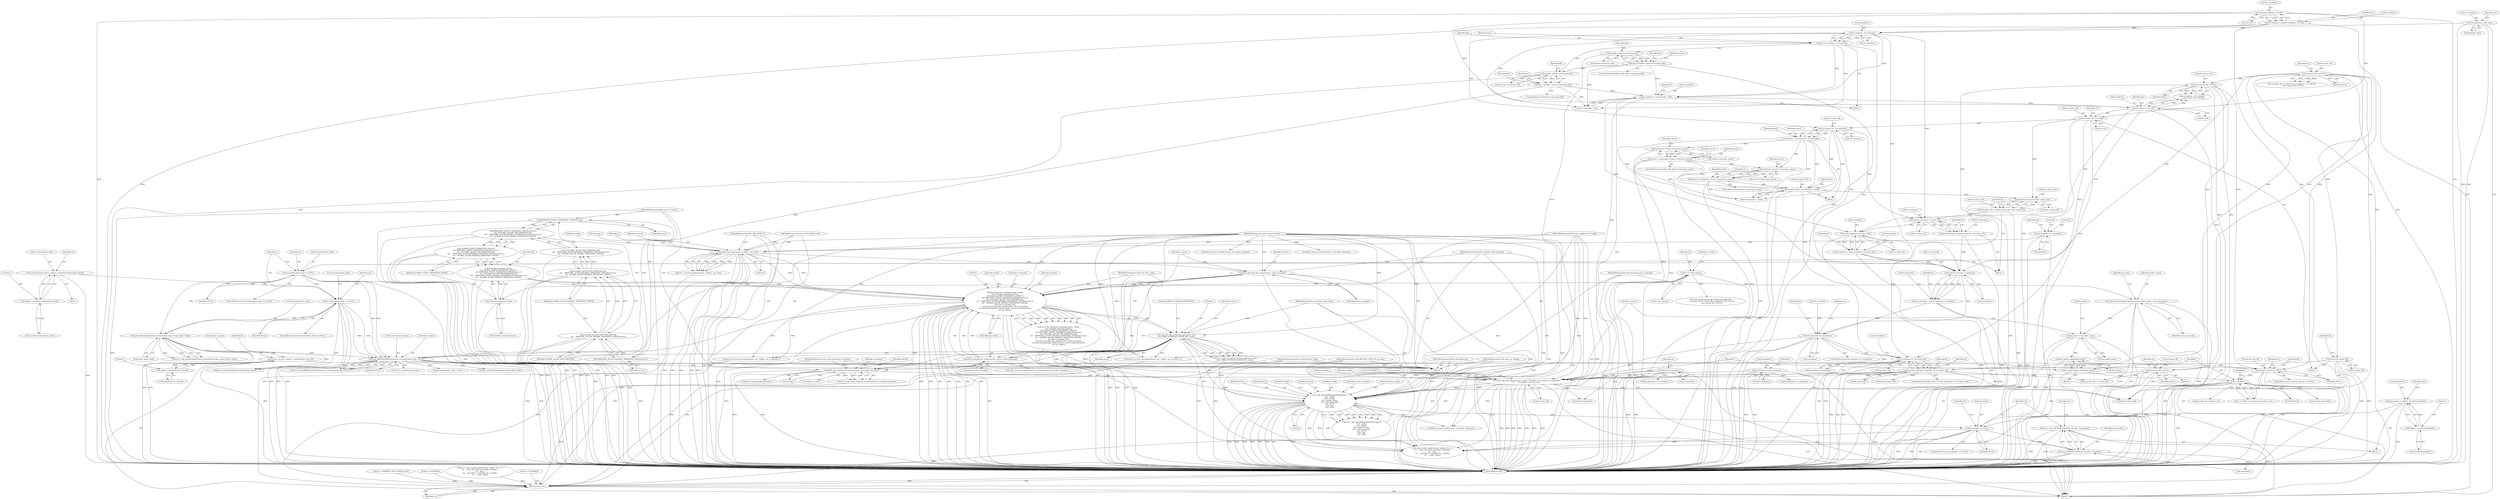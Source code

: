 digraph "0_heimdal_b1e699103f08d6a0ca46a122193c9da65f6cf837_1@API" {
"1000989" [label="(Call,ret = copy_METHOD_DATA(enc_pa_data, rep.padata))"];
"1000991" [label="(Call,copy_METHOD_DATA(enc_pa_data, rep.padata))"];
"1000132" [label="(MethodParameterIn,const METHOD_DATA *enc_pa_data)"];
"1000979" [label="(Call,rep.padata == NULL)"];
"1000967" [label="(Call,rep.padata = calloc(1, sizeof(*rep.padata)))"];
"1000971" [label="(Call,calloc(1, sizeof(*rep.padata)))"];
"1000936" [label="(Call,r == NULL)"];
"1000927" [label="(Call,*r = get_krbtgt_realm(&ek.sname))"];
"1000929" [label="(Call,get_krbtgt_realm(&ek.sname))"];
"1000900" [label="(Call,ek.sname = rep.ticket.sname)"];
"1000277" [label="(Call,_krb5_principal2principalname(&rep.ticket.sname, server_principal))"];
"1000123" [label="(MethodParameterIn,krb5_principal server_principal)"];
"1000830" [label="(Call,ek.last_req.val == NULL)"];
"1000814" [label="(Call,ek.last_req.val = calloc(1, sizeof(*ek.last_req.val)))"];
"1000820" [label="(Call,calloc(1, sizeof(*ek.last_req.val)))"];
"1000385" [label="(Call,et.renew_till == NULL)"];
"1000399" [label="(Call,tgt->renew_till != NULL)"];
"1000725" [label="(Call,find_KRB5SignedPath(context, et.authorization_data, NULL))"];
"1000642" [label="(Call,_kdc_tkt_add_if_relevant_ad(context, &et,\n\t\t\t\t\t  KRB5_AUTHDATA_WIN2K_PAC, rspac))"];
"1000226" [label="(Call,fix_transited_encoding(context, config,\n\t\t\t\t !f.disable_transited_check ||\n\t\t\t\t GLOBAL_FORCE_TRANSITED_CHECK ||\n\t\t\t\t PRINCIPAL_FORCE_TRANSITED_CHECK(server) ||\n\t\t\t\t !((GLOBAL_ALLOW_PER_PRINCIPAL &&\n\t\t\t\t    PRINCIPAL_ALLOW_DISABLE_TRANSITED_CHECK(server)) ||\n\t\t\t\t   GLOBAL_ALLOW_DISABLE_TRANSITED_CHECK),\n \t\t\t\t &tgt->transited, &et,\n \t\t\t\t krb5_principal_get_realm(context, client_principal),\n \t\t\t\t krb5_principal_get_realm(context, server->entry.principal),\n\t\t\t\t tgt_realm))"];
"1000255" [label="(Call,krb5_principal_get_realm(context, server->entry.principal))"];
"1000252" [label="(Call,krb5_principal_get_realm(context, client_principal))"];
"1000214" [label="(Call,check_tgs_flags(context, config, b, tgt, &et))"];
"1000111" [label="(MethodParameterIn,krb5_context context)"];
"1000112" [label="(MethodParameterIn,krb5_kdc_configuration *config)"];
"1000113" [label="(MethodParameterIn,KDC_REQ_BODY *b)"];
"1000115" [label="(MethodParameterIn,const EncTicketPart *tgt)"];
"1000156" [label="(Call,memset(&et, 0, sizeof(et)))"];
"1000126" [label="(MethodParameterIn,krb5_principal client_principal)"];
"1000229" [label="(Call,!f.disable_transited_check ||\n\t\t\t\t GLOBAL_FORCE_TRANSITED_CHECK ||\n\t\t\t\t PRINCIPAL_FORCE_TRANSITED_CHECK(server) ||\n\t\t\t\t !((GLOBAL_ALLOW_PER_PRINCIPAL &&\n\t\t\t\t    PRINCIPAL_ALLOW_DISABLE_TRANSITED_CHECK(server)) ||\n\t\t\t\t   GLOBAL_ALLOW_DISABLE_TRANSITED_CHECK))"];
"1000230" [label="(Call,!f.disable_transited_check)"];
"1000140" [label="(Call,f = b->kdc_options)"];
"1000234" [label="(Call,GLOBAL_FORCE_TRANSITED_CHECK ||\n\t\t\t\t PRINCIPAL_FORCE_TRANSITED_CHECK(server) ||\n\t\t\t\t !((GLOBAL_ALLOW_PER_PRINCIPAL &&\n\t\t\t\t    PRINCIPAL_ALLOW_DISABLE_TRANSITED_CHECK(server)) ||\n\t\t\t\t   GLOBAL_ALLOW_DISABLE_TRANSITED_CHECK))"];
"1000236" [label="(Call,PRINCIPAL_FORCE_TRANSITED_CHECK(server) ||\n\t\t\t\t !((GLOBAL_ALLOW_PER_PRINCIPAL &&\n\t\t\t\t    PRINCIPAL_ALLOW_DISABLE_TRANSITED_CHECK(server)) ||\n\t\t\t\t   GLOBAL_ALLOW_DISABLE_TRANSITED_CHECK))"];
"1000237" [label="(Call,PRINCIPAL_FORCE_TRANSITED_CHECK(server))"];
"1000122" [label="(MethodParameterIn,hdb_entry_ex *server)"];
"1000239" [label="(Call,!((GLOBAL_ALLOW_PER_PRINCIPAL &&\n\t\t\t\t    PRINCIPAL_ALLOW_DISABLE_TRANSITED_CHECK(server)) ||\n\t\t\t\t   GLOBAL_ALLOW_DISABLE_TRANSITED_CHECK))"];
"1000240" [label="(Call,(GLOBAL_ALLOW_PER_PRINCIPAL &&\n\t\t\t\t    PRINCIPAL_ALLOW_DISABLE_TRANSITED_CHECK(server)) ||\n\t\t\t\t   GLOBAL_ALLOW_DISABLE_TRANSITED_CHECK)"];
"1000241" [label="(Call,GLOBAL_ALLOW_PER_PRINCIPAL &&\n\t\t\t\t    PRINCIPAL_ALLOW_DISABLE_TRANSITED_CHECK(server))"];
"1000243" [label="(Call,PRINCIPAL_ALLOW_DISABLE_TRANSITED_CHECK(server))"];
"1000127" [label="(MethodParameterIn,const char *tgt_realm)"];
"1000131" [label="(MethodParameterIn,const krb5_data *rspac)"];
"1000677" [label="(Call,et.authorization_data == NULL)"];
"1000665" [label="(Call,et.authorization_data = calloc(1, sizeof(*et.authorization_data)))"];
"1000669" [label="(Call,calloc(1, sizeof(*et.authorization_data)))"];
"1000659" [label="(Call,et.authorization_data == NULL)"];
"1000705" [label="(Call,add_AuthorizationData(et.authorization_data, &auth_data->val[i]))"];
"1000949" [label="(Call,_kdc_add_KRB5SignedPath(context,\n\t\t\t\t\t  config,\n\t\t\t\t\t  krbtgt,\n\t\t\t\t\t  krbtgt_etype,\n\t\t\t\t\t  client_principal,\n\t\t\t\t\t  NULL,\n\t\t\t\t\t  spp,\n\t\t\t\t\t  &et))"];
"1000909" [label="(Call,_kdc_log_timestamp(context, config, \"TGS-REQ\", et.authtime, et.starttime,\n\t\t       et.endtime, et.renew_till))"];
"1000783" [label="(Call,krb5_copy_keyblock_contents(context, sessionkey, &et.key))"];
"1000119" [label="(MethodParameterIn,const krb5_keyblock *sessionkey)"];
"1000178" [label="(Call,et.authtime = tgt->authtime)"];
"1000202" [label="(Call,ALLOC(et.starttime))"];
"1000564" [label="(Call,et.endtime == *et.renew_till)"];
"1000546" [label="(Call,*et.starttime == et.endtime)"];
"1000532" [label="(Call,*et.starttime = min(*et.starttime, et.endtime))"];
"1000537" [label="(Call,min(*et.starttime, et.endtime))"];
"1000506" [label="(Call,*et.starttime = min(*et.starttime, *et.renew_till))"];
"1000511" [label="(Call,min(*et.starttime, *et.renew_till))"];
"1000321" [label="(Call,et.endtime - *et.starttime)"];
"1000190" [label="(Call,et.endtime = min(tgt->endtime, *b->till))"];
"1000194" [label="(Call,min(tgt->endtime, *b->till))"];
"1000206" [label="(Call,*et.starttime = kdc_time)"];
"1000433" [label="(Call,*et.renew_till - *et.starttime)"];
"1000416" [label="(Call,*et.renew_till = *b->till)"];
"1000391" [label="(Call,et.endtime < *b->till)"];
"1000363" [label="(Call,et.endtime = *et.starttime + life)"];
"1000337" [label="(Call,life = min(life, *client->entry.max_life))"];
"1000339" [label="(Call,min(life, *client->entry.max_life))"];
"1000319" [label="(Call,life = et.endtime - *et.starttime)"];
"1000353" [label="(Call,life = min(life, *server->entry.max_life))"];
"1000355" [label="(Call,min(life, *server->entry.max_life))"];
"1000492" [label="(Call,*et.renew_till = min(*et.renew_till, *tgt->renew_till))"];
"1000497" [label="(Call,min(*et.renew_till, *tgt->renew_till))"];
"1000476" [label="(Call,*et.renew_till = *et.starttime + renew)"];
"1000466" [label="(Call,renew = min(renew, *server->entry.max_renew))"];
"1000468" [label="(Call,min(renew, *server->entry.max_renew))"];
"1000431" [label="(Call,renew = *et.renew_till - *et.starttime)"];
"1000450" [label="(Call,renew = min(renew, *client->entry.max_renew))"];
"1000452" [label="(Call,min(renew, *client->entry.max_renew))"];
"1000520" [label="(Call,et.endtime = min(et.endtime, *et.renew_till))"];
"1000524" [label="(Call,min(et.endtime, *et.renew_till))"];
"1000577" [label="(Call,et.renew_till = NULL)"];
"1000560" [label="(Call,et.renew_till && et.endtime == *et.renew_till)"];
"1000412" [label="(Call,ALLOC(et.renew_till))"];
"1000128" [label="(MethodParameterIn,hdb_entry_ex *krbtgt)"];
"1000129" [label="(MethodParameterIn,krb5_enctype krbtgt_etype)"];
"1000130" [label="(MethodParameterIn,krb5_principals spp)"];
"1001120" [label="(Return,return ret;)"];
"1000781" [label="(Call,ret = krb5_copy_keyblock_contents(context, sessionkey, &et.key))"];
"1000547" [label="(Call,*et.starttime)"];
"1000953" [label="(Identifier,krbtgt_etype)"];
"1000666" [label="(Call,et.authorization_data)"];
"1000498" [label="(Call,*et.renew_till)"];
"1000195" [label="(Call,tgt->endtime)"];
"1000479" [label="(Identifier,et)"];
"1000204" [label="(Identifier,et)"];
"1000431" [label="(Call,renew = *et.renew_till - *et.starttime)"];
"1000340" [label="(Identifier,life)"];
"1000706" [label="(Call,et.authorization_data)"];
"1000877" [label="(Call,ek.endtime = et.endtime)"];
"1000901" [label="(Call,ek.sname)"];
"1000438" [label="(Call,*et.starttime)"];
"1000364" [label="(Call,et.endtime)"];
"1000450" [label="(Call,renew = min(renew, *client->entry.max_renew))"];
"1000981" [label="(Identifier,rep)"];
"1000113" [label="(MethodParameterIn,KDC_REQ_BODY *b)"];
"1000178" [label="(Call,et.authtime = tgt->authtime)"];
"1000884" [label="(Call,ek.renew_till = et.renew_till)"];
"1000132" [label="(MethodParameterIn,const METHOD_DATA *enc_pa_data)"];
"1000234" [label="(Call,GLOBAL_FORCE_TRANSITED_CHECK ||\n\t\t\t\t PRINCIPAL_FORCE_TRANSITED_CHECK(server) ||\n\t\t\t\t !((GLOBAL_ALLOW_PER_PRINCIPAL &&\n\t\t\t\t    PRINCIPAL_ALLOW_DISABLE_TRANSITED_CHECK(server)) ||\n\t\t\t\t   GLOBAL_ALLOW_DISABLE_TRANSITED_CHECK))"];
"1000130" [label="(MethodParameterIn,krb5_principals spp)"];
"1000489" [label="(Identifier,et)"];
"1000659" [label="(Call,et.authorization_data == NULL)"];
"1000665" [label="(Call,et.authorization_data = calloc(1, sizeof(*et.authorization_data)))"];
"1000248" [label="(Identifier,tgt)"];
"1000585" [label="(Identifier,et)"];
"1000242" [label="(Identifier,GLOBAL_ALLOW_PER_PRINCIPAL)"];
"1000219" [label="(Call,&et)"];
"1000122" [label="(MethodParameterIn,hdb_entry_ex *server)"];
"1000678" [label="(Call,et.authorization_data)"];
"1000131" [label="(MethodParameterIn,const krb5_data *rspac)"];
"1000215" [label="(Identifier,context)"];
"1000681" [label="(Identifier,NULL)"];
"1000194" [label="(Call,min(tgt->endtime, *b->till))"];
"1000198" [label="(Call,*b->till)"];
"1000469" [label="(Identifier,renew)"];
"1000546" [label="(Call,*et.starttime == et.endtime)"];
"1000528" [label="(Call,*et.renew_till)"];
"1000568" [label="(Call,*et.renew_till)"];
"1000838" [label="(Call,ret = ENOMEM)"];
"1000524" [label="(Call,min(et.endtime, *et.renew_till))"];
"1000419" [label="(Identifier,et)"];
"1000417" [label="(Call,*et.renew_till)"];
"1000730" [label="(Identifier,NULL)"];
"1000212" [label="(Call,ret = check_tgs_flags(context, config, b, tgt, &et))"];
"1000785" [label="(Identifier,sessionkey)"];
"1000253" [label="(Identifier,context)"];
"1000916" [label="(Call,et.starttime)"];
"1000188" [label="(Identifier,b)"];
"1000966" [label="(Block,)"];
"1000403" [label="(Identifier,NULL)"];
"1000355" [label="(Call,min(life, *server->entry.max_life))"];
"1000262" [label="(Identifier,tgt_realm)"];
"1000321" [label="(Call,et.endtime - *et.starttime)"];
"1000256" [label="(Identifier,context)"];
"1000384" [label="(Call,et.renew_till == NULL && et.endtime < *b->till &&\n       tgt->renew_till != NULL)"];
"1000226" [label="(Call,fix_transited_encoding(context, config,\n\t\t\t\t !f.disable_transited_check ||\n\t\t\t\t GLOBAL_FORCE_TRANSITED_CHECK ||\n\t\t\t\t PRINCIPAL_FORCE_TRANSITED_CHECK(server) ||\n\t\t\t\t !((GLOBAL_ALLOW_PER_PRINCIPAL &&\n\t\t\t\t    PRINCIPAL_ALLOW_DISABLE_TRANSITED_CHECK(server)) ||\n\t\t\t\t   GLOBAL_ALLOW_DISABLE_TRANSITED_CHECK),\n \t\t\t\t &tgt->transited, &et,\n \t\t\t\t krb5_principal_get_realm(context, client_principal),\n \t\t\t\t krb5_principal_get_realm(context, server->entry.principal),\n\t\t\t\t tgt_realm))"];
"1000870" [label="(Call,ek.starttime = et.starttime)"];
"1000421" [label="(Call,*b->till)"];
"1001026" [label="(Call,ret = _kdc_encode_reply(context, config, NULL, 0,\n\t\t\t    &rep, &et, &ek, serverkey->keytype,\n\t\t\t    kvno,\n\t\t\t    serverkey, 0, replykey, rk_is_subkey,\n\t\t\t    e_text, reply))"];
"1000224" [label="(Call,ret = fix_transited_encoding(context, config,\n\t\t\t\t !f.disable_transited_check ||\n\t\t\t\t GLOBAL_FORCE_TRANSITED_CHECK ||\n\t\t\t\t PRINCIPAL_FORCE_TRANSITED_CHECK(server) ||\n\t\t\t\t !((GLOBAL_ALLOW_PER_PRINCIPAL &&\n\t\t\t\t    PRINCIPAL_ALLOW_DISABLE_TRANSITED_CHECK(server)) ||\n\t\t\t\t   GLOBAL_ALLOW_DISABLE_TRANSITED_CHECK),\n \t\t\t\t &tgt->transited, &et,\n \t\t\t\t krb5_principal_get_realm(context, client_principal),\n \t\t\t\t krb5_principal_get_realm(context, server->entry.principal),\n\t\t\t\t tgt_realm))"];
"1000182" [label="(Call,tgt->authtime)"];
"1000320" [label="(Identifier,life)"];
"1000955" [label="(Identifier,NULL)"];
"1000246" [label="(Call,&tgt->transited)"];
"1000549" [label="(Identifier,et)"];
"1000243" [label="(Call,PRINCIPAL_ALLOW_DISABLE_TRANSITED_CHECK(server))"];
"1000427" [label="(Identifier,et)"];
"1000367" [label="(Call,*et.starttime + life)"];
"1000904" [label="(Call,rep.ticket.sname)"];
"1000807" [label="(Call,ek.key = et.key)"];
"1001115" [label="(Call,free_EncryptionKey(&et.key))"];
"1000240" [label="(Call,(GLOBAL_ALLOW_PER_PRINCIPAL &&\n\t\t\t\t    PRINCIPAL_ALLOW_DISABLE_TRANSITED_CHECK(server)) ||\n\t\t\t\t   GLOBAL_ALLOW_DISABLE_TRANSITED_CHECK)"];
"1000551" [label="(Call,et.endtime)"];
"1000463" [label="(Identifier,server)"];
"1000786" [label="(Call,&et.key)"];
"1000331" [label="(Identifier,client)"];
"1000559" [label="(ControlStructure,if(et.renew_till && et.endtime == *et.renew_till))"];
"1000836" [label="(Identifier,NULL)"];
"1000997" [label="(Identifier,ret)"];
"1000727" [label="(Call,et.authorization_data)"];
"1001051" [label="(Call,krb5_enctype_disable(context, serverkey->keytype))"];
"1000956" [label="(Identifier,spp)"];
"1000207" [label="(Call,*et.starttime)"];
"1000561" [label="(Call,et.renew_till)"];
"1000952" [label="(Identifier,krbtgt)"];
"1000909" [label="(Call,_kdc_log_timestamp(context, config, \"TGS-REQ\", et.authtime, et.starttime,\n\t\t       et.endtime, et.renew_till))"];
"1000928" [label="(Identifier,r)"];
"1000492" [label="(Call,*et.renew_till = min(*et.renew_till, *tgt->renew_till))"];
"1000126" [label="(MethodParameterIn,krb5_principal client_principal)"];
"1000950" [label="(Identifier,context)"];
"1000476" [label="(Call,*et.renew_till = *et.starttime + renew)"];
"1000509" [label="(Identifier,et)"];
"1000745" [label="(Call,free_AuthorizationData(et.authorization_data))"];
"1000520" [label="(Call,et.endtime = min(et.endtime, *et.renew_till))"];
"1000502" [label="(Call,*tgt->renew_till)"];
"1000972" [label="(Literal,1)"];
"1000216" [label="(Identifier,config)"];
"1000467" [label="(Identifier,renew)"];
"1000148" [label="(Identifier,is_weak)"];
"1000434" [label="(Call,*et.renew_till)"];
"1000676" [label="(ControlStructure,if (et.authorization_data == NULL))"];
"1000664" [label="(Block,)"];
"1000545" [label="(ControlStructure,if(*et.starttime == et.endtime))"];
"1000726" [label="(Identifier,context)"];
"1000522" [label="(Identifier,et)"];
"1000239" [label="(Call,!((GLOBAL_ALLOW_PER_PRINCIPAL &&\n\t\t\t\t    PRINCIPAL_ALLOW_DISABLE_TRANSITED_CHECK(server)) ||\n\t\t\t\t   GLOBAL_ALLOW_DISABLE_TRANSITED_CHECK))"];
"1000516" [label="(Call,*et.renew_till)"];
"1000319" [label="(Call,life = et.endtime - *et.starttime)"];
"1000433" [label="(Call,*et.renew_till - *et.starttime)"];
"1000442" [label="(ControlStructure,if(client && client->entry.max_renew))"];
"1000845" [label="(Identifier,ek)"];
"1000115" [label="(MethodParameterIn,const EncTicketPart *tgt)"];
"1000941" [label="(Identifier,r)"];
"1000814" [label="(Call,ek.last_req.val = calloc(1, sizeof(*ek.last_req.val)))"];
"1000512" [label="(Call,*et.starttime)"];
"1000939" [label="(Call,strcmp(r, ek.srealm) == 0)"];
"1000718" [label="(Call,krb5_set_error_message(context, ret, \"malloc: out of memory\"))"];
"1000401" [label="(Identifier,tgt)"];
"1000357" [label="(Call,*server->entry.max_life)"];
"1000429" [label="(Block,)"];
"1000983" [label="(Identifier,NULL)"];
"1000532" [label="(Call,*et.starttime = min(*et.starttime, et.endtime))"];
"1000356" [label="(Identifier,life)"];
"1000644" [label="(Call,&et)"];
"1000936" [label="(Call,r == NULL)"];
"1000156" [label="(Call,memset(&et, 0, sizeof(et)))"];
"1000111" [label="(MethodParameterIn,krb5_context context)"];
"1000400" [label="(Call,tgt->renew_till)"];
"1000985" [label="(Call,ret = ENOMEM)"];
"1000533" [label="(Call,*et.starttime)"];
"1000227" [label="(Identifier,context)"];
"1000538" [label="(Call,*et.starttime)"];
"1000578" [label="(Call,et.renew_till)"];
"1000581" [label="(Identifier,NULL)"];
"1000338" [label="(Identifier,life)"];
"1000978" [label="(ControlStructure,if (rep.padata == NULL))"];
"1000374" [label="(Call,f.renewable_ok && tgt->flags.renewable &&\n       et.renew_till == NULL && et.endtime < *b->till &&\n       tgt->renew_till != NULL)"];
"1000392" [label="(Call,et.endtime)"];
"1000592" [label="(Identifier,et)"];
"1000929" [label="(Call,get_krbtgt_realm(&ek.sname))"];
"1000250" [label="(Call,&et)"];
"1000203" [label="(Call,et.starttime)"];
"1000432" [label="(Identifier,renew)"];
"1000350" [label="(Identifier,server)"];
"1000723" [label="(Call,ret = find_KRB5SignedPath(context, et.authorization_data, NULL))"];
"1000761" [label="(Call,*ad = et.authorization_data)"];
"1000451" [label="(Identifier,renew)"];
"1000191" [label="(Call,et.endtime)"];
"1000822" [label="(Call,sizeof(*ek.last_req.val))"];
"1000973" [label="(Call,sizeof(*rep.padata))"];
"1000968" [label="(Call,rep.padata)"];
"1000278" [label="(Call,&rep.ticket.sname)"];
"1000831" [label="(Call,ek.last_req.val)"];
"1000511" [label="(Call,min(*et.starttime, *et.renew_till))"];
"1000951" [label="(Identifier,config)"];
"1000647" [label="(Identifier,rspac)"];
"1000481" [label="(Call,*et.starttime + renew)"];
"1000989" [label="(Call,ret = copy_METHOD_DATA(enc_pa_data, rep.padata))"];
"1000863" [label="(Call,ek.authtime = et.authtime)"];
"1000206" [label="(Call,*et.starttime = kdc_time)"];
"1000938" [label="(Identifier,NULL)"];
"1001086" [label="(Call,free_AuthorizationData(et.authorization_data))"];
"1000555" [label="(Call,ret = KRB5KDC_ERR_NEVER_VALID)"];
"1000228" [label="(Identifier,config)"];
"1000236" [label="(Call,PRINCIPAL_FORCE_TRANSITED_CHECK(server) ||\n\t\t\t\t !((GLOBAL_ALLOW_PER_PRINCIPAL &&\n\t\t\t\t    PRINCIPAL_ALLOW_DISABLE_TRANSITED_CHECK(server)) ||\n\t\t\t\t   GLOBAL_ALLOW_DISABLE_TRANSITED_CHECK))"];
"1000992" [label="(Identifier,enc_pa_data)"];
"1001002" [label="(Call,krb5_enctype_valid(context, serverkey->keytype))"];
"1000277" [label="(Call,_krb5_principal2principalname(&rep.ticket.sname, server_principal))"];
"1000230" [label="(Call,!f.disable_transited_check)"];
"1000663" [label="(Identifier,NULL)"];
"1000971" [label="(Call,calloc(1, sizeof(*rep.padata)))"];
"1000815" [label="(Call,ek.last_req.val)"];
"1000820" [label="(Call,calloc(1, sizeof(*ek.last_req.val)))"];
"1001120" [label="(Return,return ret;)"];
"1000640" [label="(Call,ret = _kdc_tkt_add_if_relevant_ad(context, &et,\n\t\t\t\t\t  KRB5_AUTHDATA_WIN2K_PAC, rspac))"];
"1000937" [label="(Identifier,r)"];
"1000667" [label="(Identifier,et)"];
"1000703" [label="(Call,ret = add_AuthorizationData(et.authorization_data, &auth_data->val[i]))"];
"1000829" [label="(ControlStructure,if (ek.last_req.val == NULL))"];
"1000911" [label="(Identifier,config)"];
"1000542" [label="(Call,et.endtime)"];
"1000363" [label="(Call,et.endtime = *et.starttime + life)"];
"1001069" [label="(Call,free(et.starttime))"];
"1000112" [label="(MethodParameterIn,krb5_kdc_configuration *config)"];
"1000218" [label="(Identifier,tgt)"];
"1000164" [label="(Identifier,ek)"];
"1000980" [label="(Call,rep.padata)"];
"1000140" [label="(Call,f = b->kdc_options)"];
"1000935" [label="(Call,r == NULL || strcmp(r, ek.srealm) == 0)"];
"1000245" [label="(Identifier,GLOBAL_ALLOW_DISABLE_TRANSITED_CHECK)"];
"1000784" [label="(Identifier,context)"];
"1000686" [label="(Call,krb5_set_error_message(context, ret, \"malloc: out of memory\"))"];
"1000365" [label="(Identifier,et)"];
"1000235" [label="(Identifier,GLOBAL_FORCE_TRANSITED_CHECK)"];
"1000325" [label="(Call,*et.starttime)"];
"1000129" [label="(MethodParameterIn,krb5_enctype krbtgt_etype)"];
"1000238" [label="(Identifier,server)"];
"1000507" [label="(Call,*et.starttime)"];
"1000135" [label="(Block,)"];
"1000577" [label="(Call,et.renew_till = NULL)"];
"1000912" [label="(Literal,\"TGS-REQ\")"];
"1000376" [label="(Identifier,f)"];
"1000993" [label="(Call,rep.padata)"];
"1001028" [label="(Call,_kdc_encode_reply(context, config, NULL, 0,\n\t\t\t    &rep, &et, &ek, serverkey->keytype,\n\t\t\t    kvno,\n\t\t\t    serverkey, 0, replykey, rk_is_subkey,\n\t\t\t    e_text, reply))"];
"1000209" [label="(Identifier,et)"];
"1000940" [label="(Call,strcmp(r, ek.srealm))"];
"1000214" [label="(Call,check_tgs_flags(context, config, b, tgt, &et))"];
"1000353" [label="(Call,life = min(life, *server->entry.max_life))"];
"1000900" [label="(Call,ek.sname = rep.ticket.sname)"];
"1000454" [label="(Call,*client->entry.max_renew)"];
"1000954" [label="(Identifier,client_principal)"];
"1000753" [label="(Call,et.authorization_data = NULL)"];
"1000470" [label="(Call,*server->entry.max_renew)"];
"1000119" [label="(MethodParameterIn,const krb5_keyblock *sessionkey)"];
"1000468" [label="(Call,min(renew, *server->entry.max_renew))"];
"1000244" [label="(Identifier,server)"];
"1000229" [label="(Call,!f.disable_transited_check ||\n\t\t\t\t GLOBAL_FORCE_TRANSITED_CHECK ||\n\t\t\t\t PRINCIPAL_FORCE_TRANSITED_CHECK(server) ||\n\t\t\t\t !((GLOBAL_ALLOW_PER_PRINCIPAL &&\n\t\t\t\t    PRINCIPAL_ALLOW_DISABLE_TRANSITED_CHECK(server)) ||\n\t\t\t\t   GLOBAL_ALLOW_DISABLE_TRANSITED_CHECK))"];
"1001121" [label="(Identifier,ret)"];
"1000957" [label="(Call,&et)"];
"1000930" [label="(Call,&ek.sname)"];
"1000643" [label="(Identifier,context)"];
"1000341" [label="(Call,*client->entry.max_life)"];
"1000910" [label="(Identifier,context)"];
"1000339" [label="(Call,min(life, *client->entry.max_life))"];
"1000389" [label="(Identifier,NULL)"];
"1000521" [label="(Call,et.endtime)"];
"1000128" [label="(MethodParameterIn,hdb_entry_ex *krbtgt)"];
"1000190" [label="(Call,et.endtime = min(tgt->endtime, *b->till))"];
"1000947" [label="(Call,ret = _kdc_add_KRB5SignedPath(context,\n\t\t\t\t\t  config,\n\t\t\t\t\t  krbtgt,\n\t\t\t\t\t  krbtgt_etype,\n\t\t\t\t\t  client_principal,\n\t\t\t\t\t  NULL,\n\t\t\t\t\t  spp,\n\t\t\t\t\t  &et))"];
"1000416" [label="(Call,*et.renew_till = *b->till)"];
"1000562" [label="(Identifier,et)"];
"1000453" [label="(Identifier,renew)"];
"1000967" [label="(Call,rep.padata = calloc(1, sizeof(*rep.padata)))"];
"1000833" [label="(Identifier,ek)"];
"1000444" [label="(Identifier,client)"];
"1000160" [label="(Call,sizeof(et))"];
"1000241" [label="(Call,GLOBAL_ALLOW_PER_PRINCIPAL &&\n\t\t\t\t    PRINCIPAL_ALLOW_DISABLE_TRANSITED_CHECK(server))"];
"1000646" [label="(Identifier,KRB5_AUTHDATA_WIN2K_PAC)"];
"1000990" [label="(Identifier,ret)"];
"1000477" [label="(Call,*et.renew_till)"];
"1001077" [label="(Call,free(et.renew_till))"];
"1000322" [label="(Call,et.endtime)"];
"1000413" [label="(Call,et.renew_till)"];
"1000565" [label="(Call,et.endtime)"];
"1000157" [label="(Call,&et)"];
"1000830" [label="(Call,ek.last_req.val == NULL)"];
"1000693" [label="(Identifier,i)"];
"1000211" [label="(Identifier,kdc_time)"];
"1000677" [label="(Call,et.authorization_data == NULL)"];
"1000556" [label="(Identifier,ret)"];
"1000179" [label="(Call,et.authtime)"];
"1000354" [label="(Identifier,life)"];
"1000670" [label="(Literal,1)"];
"1000393" [label="(Identifier,et)"];
"1000452" [label="(Call,min(renew, *client->entry.max_renew))"];
"1000783" [label="(Call,krb5_copy_keyblock_contents(context, sessionkey, &et.key))"];
"1000705" [label="(Call,add_AuthorizationData(et.authorization_data, &auth_data->val[i]))"];
"1000329" [label="(ControlStructure,if(client && client->entry.max_life))"];
"1000317" [label="(Block,)"];
"1000255" [label="(Call,krb5_principal_get_realm(context, server->entry.principal))"];
"1000535" [label="(Identifier,et)"];
"1000231" [label="(Call,f.disable_transited_check)"];
"1000671" [label="(Call,sizeof(*et.authorization_data))"];
"1000506" [label="(Call,*et.starttime = min(*et.starttime, *et.renew_till))"];
"1000525" [label="(Call,et.endtime)"];
"1000399" [label="(Call,tgt->renew_till != NULL)"];
"1000979" [label="(Call,rep.padata == NULL)"];
"1000202" [label="(Call,ALLOC(et.starttime))"];
"1000412" [label="(Call,ALLOC(et.renew_till))"];
"1000991" [label="(Call,copy_METHOD_DATA(enc_pa_data, rep.padata))"];
"1000395" [label="(Call,*b->till)"];
"1000919" [label="(Call,et.endtime)"];
"1000642" [label="(Call,_kdc_tkt_add_if_relevant_ad(context, &et,\n\t\t\t\t\t  KRB5_AUTHDATA_WIN2K_PAC, rspac))"];
"1000922" [label="(Call,et.renew_till)"];
"1000575" [label="(Identifier,et)"];
"1000491" [label="(Block,)"];
"1000404" [label="(Block,)"];
"1000386" [label="(Call,et.renew_till)"];
"1000986" [label="(Identifier,ret)"];
"1000572" [label="(Block,)"];
"1000658" [label="(ControlStructure,if (et.authorization_data == NULL))"];
"1000284" [label="(Identifier,server_principal)"];
"1000949" [label="(Call,_kdc_add_KRB5SignedPath(context,\n\t\t\t\t\t  config,\n\t\t\t\t\t  krbtgt,\n\t\t\t\t\t  krbtgt_etype,\n\t\t\t\t\t  client_principal,\n\t\t\t\t\t  NULL,\n\t\t\t\t\t  spp,\n\t\t\t\t\t  &et))"];
"1001122" [label="(MethodReturn,RET)"];
"1000390" [label="(Call,et.endtime < *b->till &&\n       tgt->renew_till != NULL)"];
"1000391" [label="(Call,et.endtime < *b->till)"];
"1000927" [label="(Call,*r = get_krbtgt_realm(&ek.sname))"];
"1000925" [label="(Block,)"];
"1000493" [label="(Call,*et.renew_till)"];
"1000679" [label="(Identifier,et)"];
"1000660" [label="(Call,et.authorization_data)"];
"1000337" [label="(Call,life = min(life, *client->entry.max_life))"];
"1000560" [label="(Call,et.renew_till && et.endtime == *et.renew_till)"];
"1000466" [label="(Call,renew = min(renew, *server->entry.max_renew))"];
"1000237" [label="(Call,PRINCIPAL_FORCE_TRANSITED_CHECK(server))"];
"1000669" [label="(Call,calloc(1, sizeof(*et.authorization_data)))"];
"1000537" [label="(Call,min(*et.starttime, et.endtime))"];
"1000159" [label="(Literal,0)"];
"1000142" [label="(Call,b->kdc_options)"];
"1000497" [label="(Call,min(*et.renew_till, *tgt->renew_till))"];
"1000684" [label="(Identifier,ret)"];
"1000573" [label="(Call,free(et.renew_till))"];
"1000127" [label="(MethodParameterIn,const char *tgt_realm)"];
"1001008" [label="(Call,_kdc_is_weak_exception(server->entry.principal, serverkey->keytype))"];
"1000252" [label="(Call,krb5_principal_get_realm(context, client_principal))"];
"1000217" [label="(Identifier,b)"];
"1000213" [label="(Identifier,ret)"];
"1000460" [label="(ControlStructure,if(server->entry.max_renew))"];
"1000123" [label="(MethodParameterIn,krb5_principal server_principal)"];
"1000141" [label="(Identifier,f)"];
"1000709" [label="(Call,&auth_data->val[i])"];
"1001018" [label="(Call,krb5_enctype_enable(context, serverkey->keytype))"];
"1000347" [label="(ControlStructure,if(server->entry.max_life))"];
"1000821" [label="(Literal,1)"];
"1000257" [label="(Call,server->entry.principal)"];
"1000254" [label="(Identifier,client_principal)"];
"1000564" [label="(Call,et.endtime == *et.renew_till)"];
"1000385" [label="(Call,et.renew_till == NULL)"];
"1000913" [label="(Call,et.authtime)"];
"1000725" [label="(Call,find_KRB5SignedPath(context, et.authorization_data, NULL))"];
"1000288" [label="(Identifier,tgt_name)"];
"1000839" [label="(Identifier,ret)"];
"1000989" -> "1000966"  [label="AST: "];
"1000989" -> "1000991"  [label="CFG: "];
"1000990" -> "1000989"  [label="AST: "];
"1000991" -> "1000989"  [label="AST: "];
"1000997" -> "1000989"  [label="CFG: "];
"1000989" -> "1001122"  [label="DDG: "];
"1000989" -> "1001122"  [label="DDG: "];
"1000991" -> "1000989"  [label="DDG: "];
"1000991" -> "1000989"  [label="DDG: "];
"1000989" -> "1001120"  [label="DDG: "];
"1000991" -> "1000993"  [label="CFG: "];
"1000992" -> "1000991"  [label="AST: "];
"1000993" -> "1000991"  [label="AST: "];
"1000991" -> "1001122"  [label="DDG: "];
"1000991" -> "1001122"  [label="DDG: "];
"1000132" -> "1000991"  [label="DDG: "];
"1000979" -> "1000991"  [label="DDG: "];
"1000132" -> "1000110"  [label="AST: "];
"1000132" -> "1001122"  [label="DDG: "];
"1000979" -> "1000978"  [label="AST: "];
"1000979" -> "1000983"  [label="CFG: "];
"1000980" -> "1000979"  [label="AST: "];
"1000983" -> "1000979"  [label="AST: "];
"1000986" -> "1000979"  [label="CFG: "];
"1000990" -> "1000979"  [label="CFG: "];
"1000979" -> "1001122"  [label="DDG: "];
"1000979" -> "1001122"  [label="DDG: "];
"1000979" -> "1001122"  [label="DDG: "];
"1000967" -> "1000979"  [label="DDG: "];
"1000936" -> "1000979"  [label="DDG: "];
"1000949" -> "1000979"  [label="DDG: "];
"1000979" -> "1001028"  [label="DDG: "];
"1000967" -> "1000966"  [label="AST: "];
"1000967" -> "1000971"  [label="CFG: "];
"1000968" -> "1000967"  [label="AST: "];
"1000971" -> "1000967"  [label="AST: "];
"1000981" -> "1000967"  [label="CFG: "];
"1000967" -> "1001122"  [label="DDG: "];
"1000971" -> "1000967"  [label="DDG: "];
"1000971" -> "1000973"  [label="CFG: "];
"1000972" -> "1000971"  [label="AST: "];
"1000973" -> "1000971"  [label="AST: "];
"1000936" -> "1000935"  [label="AST: "];
"1000936" -> "1000938"  [label="CFG: "];
"1000937" -> "1000936"  [label="AST: "];
"1000938" -> "1000936"  [label="AST: "];
"1000941" -> "1000936"  [label="CFG: "];
"1000935" -> "1000936"  [label="CFG: "];
"1000936" -> "1001122"  [label="DDG: "];
"1000936" -> "1000935"  [label="DDG: "];
"1000936" -> "1000935"  [label="DDG: "];
"1000927" -> "1000936"  [label="DDG: "];
"1000830" -> "1000936"  [label="DDG: "];
"1000936" -> "1000939"  [label="DDG: "];
"1000936" -> "1000940"  [label="DDG: "];
"1000936" -> "1000949"  [label="DDG: "];
"1000936" -> "1001028"  [label="DDG: "];
"1000927" -> "1000925"  [label="AST: "];
"1000927" -> "1000929"  [label="CFG: "];
"1000928" -> "1000927"  [label="AST: "];
"1000929" -> "1000927"  [label="AST: "];
"1000937" -> "1000927"  [label="CFG: "];
"1000927" -> "1001122"  [label="DDG: "];
"1000929" -> "1000927"  [label="DDG: "];
"1000929" -> "1000930"  [label="CFG: "];
"1000930" -> "1000929"  [label="AST: "];
"1000929" -> "1001122"  [label="DDG: "];
"1000900" -> "1000929"  [label="DDG: "];
"1000900" -> "1000135"  [label="AST: "];
"1000900" -> "1000904"  [label="CFG: "];
"1000901" -> "1000900"  [label="AST: "];
"1000904" -> "1000900"  [label="AST: "];
"1000910" -> "1000900"  [label="CFG: "];
"1000900" -> "1001122"  [label="DDG: "];
"1000900" -> "1001122"  [label="DDG: "];
"1000277" -> "1000900"  [label="DDG: "];
"1000277" -> "1000135"  [label="AST: "];
"1000277" -> "1000284"  [label="CFG: "];
"1000278" -> "1000277"  [label="AST: "];
"1000284" -> "1000277"  [label="AST: "];
"1000288" -> "1000277"  [label="CFG: "];
"1000277" -> "1001122"  [label="DDG: "];
"1000277" -> "1001122"  [label="DDG: "];
"1000277" -> "1001122"  [label="DDG: "];
"1000123" -> "1000277"  [label="DDG: "];
"1000123" -> "1000110"  [label="AST: "];
"1000123" -> "1001122"  [label="DDG: "];
"1000830" -> "1000829"  [label="AST: "];
"1000830" -> "1000836"  [label="CFG: "];
"1000831" -> "1000830"  [label="AST: "];
"1000836" -> "1000830"  [label="AST: "];
"1000839" -> "1000830"  [label="CFG: "];
"1000845" -> "1000830"  [label="CFG: "];
"1000830" -> "1001122"  [label="DDG: "];
"1000830" -> "1001122"  [label="DDG: "];
"1000830" -> "1001122"  [label="DDG: "];
"1000814" -> "1000830"  [label="DDG: "];
"1000385" -> "1000830"  [label="DDG: "];
"1000399" -> "1000830"  [label="DDG: "];
"1000725" -> "1000830"  [label="DDG: "];
"1000814" -> "1000135"  [label="AST: "];
"1000814" -> "1000820"  [label="CFG: "];
"1000815" -> "1000814"  [label="AST: "];
"1000820" -> "1000814"  [label="AST: "];
"1000833" -> "1000814"  [label="CFG: "];
"1000814" -> "1001122"  [label="DDG: "];
"1000820" -> "1000814"  [label="DDG: "];
"1000820" -> "1000822"  [label="CFG: "];
"1000821" -> "1000820"  [label="AST: "];
"1000822" -> "1000820"  [label="AST: "];
"1000385" -> "1000384"  [label="AST: "];
"1000385" -> "1000389"  [label="CFG: "];
"1000386" -> "1000385"  [label="AST: "];
"1000389" -> "1000385"  [label="AST: "];
"1000393" -> "1000385"  [label="CFG: "];
"1000384" -> "1000385"  [label="CFG: "];
"1000385" -> "1001122"  [label="DDG: "];
"1000385" -> "1001122"  [label="DDG: "];
"1000385" -> "1000384"  [label="DDG: "];
"1000385" -> "1000384"  [label="DDG: "];
"1000385" -> "1000399"  [label="DDG: "];
"1000385" -> "1000412"  [label="DDG: "];
"1000385" -> "1000560"  [label="DDG: "];
"1000385" -> "1000577"  [label="DDG: "];
"1000385" -> "1000659"  [label="DDG: "];
"1000385" -> "1001077"  [label="DDG: "];
"1000399" -> "1000390"  [label="AST: "];
"1000399" -> "1000403"  [label="CFG: "];
"1000400" -> "1000399"  [label="AST: "];
"1000403" -> "1000399"  [label="AST: "];
"1000390" -> "1000399"  [label="CFG: "];
"1000399" -> "1001122"  [label="DDG: "];
"1000399" -> "1001122"  [label="DDG: "];
"1000399" -> "1000390"  [label="DDG: "];
"1000399" -> "1000390"  [label="DDG: "];
"1000399" -> "1000577"  [label="DDG: "];
"1000399" -> "1000659"  [label="DDG: "];
"1000725" -> "1000723"  [label="AST: "];
"1000725" -> "1000730"  [label="CFG: "];
"1000726" -> "1000725"  [label="AST: "];
"1000727" -> "1000725"  [label="AST: "];
"1000730" -> "1000725"  [label="AST: "];
"1000723" -> "1000725"  [label="CFG: "];
"1000725" -> "1001122"  [label="DDG: "];
"1000725" -> "1001122"  [label="DDG: "];
"1000725" -> "1000723"  [label="DDG: "];
"1000725" -> "1000723"  [label="DDG: "];
"1000725" -> "1000723"  [label="DDG: "];
"1000642" -> "1000725"  [label="DDG: "];
"1000226" -> "1000725"  [label="DDG: "];
"1000111" -> "1000725"  [label="DDG: "];
"1000677" -> "1000725"  [label="DDG: "];
"1000677" -> "1000725"  [label="DDG: "];
"1000659" -> "1000725"  [label="DDG: "];
"1000659" -> "1000725"  [label="DDG: "];
"1000705" -> "1000725"  [label="DDG: "];
"1000725" -> "1000745"  [label="DDG: "];
"1000725" -> "1000753"  [label="DDG: "];
"1000725" -> "1000761"  [label="DDG: "];
"1000725" -> "1000783"  [label="DDG: "];
"1000725" -> "1001086"  [label="DDG: "];
"1000642" -> "1000640"  [label="AST: "];
"1000642" -> "1000647"  [label="CFG: "];
"1000643" -> "1000642"  [label="AST: "];
"1000644" -> "1000642"  [label="AST: "];
"1000646" -> "1000642"  [label="AST: "];
"1000647" -> "1000642"  [label="AST: "];
"1000640" -> "1000642"  [label="CFG: "];
"1000642" -> "1001122"  [label="DDG: "];
"1000642" -> "1001122"  [label="DDG: "];
"1000642" -> "1001122"  [label="DDG: "];
"1000642" -> "1001122"  [label="DDG: "];
"1000642" -> "1000640"  [label="DDG: "];
"1000642" -> "1000640"  [label="DDG: "];
"1000642" -> "1000640"  [label="DDG: "];
"1000642" -> "1000640"  [label="DDG: "];
"1000226" -> "1000642"  [label="DDG: "];
"1000226" -> "1000642"  [label="DDG: "];
"1000111" -> "1000642"  [label="DDG: "];
"1000131" -> "1000642"  [label="DDG: "];
"1000642" -> "1000686"  [label="DDG: "];
"1000642" -> "1000718"  [label="DDG: "];
"1000642" -> "1000783"  [label="DDG: "];
"1000642" -> "1000949"  [label="DDG: "];
"1000642" -> "1001028"  [label="DDG: "];
"1000226" -> "1000224"  [label="AST: "];
"1000226" -> "1000262"  [label="CFG: "];
"1000227" -> "1000226"  [label="AST: "];
"1000228" -> "1000226"  [label="AST: "];
"1000229" -> "1000226"  [label="AST: "];
"1000246" -> "1000226"  [label="AST: "];
"1000250" -> "1000226"  [label="AST: "];
"1000252" -> "1000226"  [label="AST: "];
"1000255" -> "1000226"  [label="AST: "];
"1000262" -> "1000226"  [label="AST: "];
"1000224" -> "1000226"  [label="CFG: "];
"1000226" -> "1001122"  [label="DDG: "];
"1000226" -> "1001122"  [label="DDG: "];
"1000226" -> "1001122"  [label="DDG: "];
"1000226" -> "1001122"  [label="DDG: "];
"1000226" -> "1001122"  [label="DDG: "];
"1000226" -> "1001122"  [label="DDG: "];
"1000226" -> "1001122"  [label="DDG: "];
"1000226" -> "1001122"  [label="DDG: "];
"1000226" -> "1000224"  [label="DDG: "];
"1000226" -> "1000224"  [label="DDG: "];
"1000226" -> "1000224"  [label="DDG: "];
"1000226" -> "1000224"  [label="DDG: "];
"1000226" -> "1000224"  [label="DDG: "];
"1000226" -> "1000224"  [label="DDG: "];
"1000226" -> "1000224"  [label="DDG: "];
"1000226" -> "1000224"  [label="DDG: "];
"1000255" -> "1000226"  [label="DDG: "];
"1000255" -> "1000226"  [label="DDG: "];
"1000111" -> "1000226"  [label="DDG: "];
"1000214" -> "1000226"  [label="DDG: "];
"1000214" -> "1000226"  [label="DDG: "];
"1000112" -> "1000226"  [label="DDG: "];
"1000229" -> "1000226"  [label="DDG: "];
"1000229" -> "1000226"  [label="DDG: "];
"1000252" -> "1000226"  [label="DDG: "];
"1000252" -> "1000226"  [label="DDG: "];
"1000127" -> "1000226"  [label="DDG: "];
"1000226" -> "1000686"  [label="DDG: "];
"1000226" -> "1000718"  [label="DDG: "];
"1000226" -> "1000783"  [label="DDG: "];
"1000226" -> "1000909"  [label="DDG: "];
"1000226" -> "1000949"  [label="DDG: "];
"1000226" -> "1001028"  [label="DDG: "];
"1000255" -> "1000257"  [label="CFG: "];
"1000256" -> "1000255"  [label="AST: "];
"1000257" -> "1000255"  [label="AST: "];
"1000262" -> "1000255"  [label="CFG: "];
"1000255" -> "1001122"  [label="DDG: "];
"1000252" -> "1000255"  [label="DDG: "];
"1000111" -> "1000255"  [label="DDG: "];
"1000255" -> "1001008"  [label="DDG: "];
"1000252" -> "1000254"  [label="CFG: "];
"1000253" -> "1000252"  [label="AST: "];
"1000254" -> "1000252"  [label="AST: "];
"1000256" -> "1000252"  [label="CFG: "];
"1000252" -> "1001122"  [label="DDG: "];
"1000214" -> "1000252"  [label="DDG: "];
"1000111" -> "1000252"  [label="DDG: "];
"1000126" -> "1000252"  [label="DDG: "];
"1000252" -> "1000949"  [label="DDG: "];
"1000214" -> "1000212"  [label="AST: "];
"1000214" -> "1000219"  [label="CFG: "];
"1000215" -> "1000214"  [label="AST: "];
"1000216" -> "1000214"  [label="AST: "];
"1000217" -> "1000214"  [label="AST: "];
"1000218" -> "1000214"  [label="AST: "];
"1000219" -> "1000214"  [label="AST: "];
"1000212" -> "1000214"  [label="CFG: "];
"1000214" -> "1001122"  [label="DDG: "];
"1000214" -> "1001122"  [label="DDG: "];
"1000214" -> "1001122"  [label="DDG: "];
"1000214" -> "1001122"  [label="DDG: "];
"1000214" -> "1001122"  [label="DDG: "];
"1000214" -> "1000212"  [label="DDG: "];
"1000214" -> "1000212"  [label="DDG: "];
"1000214" -> "1000212"  [label="DDG: "];
"1000214" -> "1000212"  [label="DDG: "];
"1000214" -> "1000212"  [label="DDG: "];
"1000111" -> "1000214"  [label="DDG: "];
"1000112" -> "1000214"  [label="DDG: "];
"1000113" -> "1000214"  [label="DDG: "];
"1000115" -> "1000214"  [label="DDG: "];
"1000156" -> "1000214"  [label="DDG: "];
"1000111" -> "1000110"  [label="AST: "];
"1000111" -> "1001122"  [label="DDG: "];
"1000111" -> "1000686"  [label="DDG: "];
"1000111" -> "1000718"  [label="DDG: "];
"1000111" -> "1000783"  [label="DDG: "];
"1000111" -> "1000909"  [label="DDG: "];
"1000111" -> "1000949"  [label="DDG: "];
"1000111" -> "1001002"  [label="DDG: "];
"1000111" -> "1001018"  [label="DDG: "];
"1000111" -> "1001028"  [label="DDG: "];
"1000111" -> "1001051"  [label="DDG: "];
"1000112" -> "1000110"  [label="AST: "];
"1000112" -> "1001122"  [label="DDG: "];
"1000112" -> "1000909"  [label="DDG: "];
"1000112" -> "1000949"  [label="DDG: "];
"1000112" -> "1001028"  [label="DDG: "];
"1000113" -> "1000110"  [label="AST: "];
"1000113" -> "1001122"  [label="DDG: "];
"1000115" -> "1000110"  [label="AST: "];
"1000115" -> "1001122"  [label="DDG: "];
"1000156" -> "1000135"  [label="AST: "];
"1000156" -> "1000160"  [label="CFG: "];
"1000157" -> "1000156"  [label="AST: "];
"1000159" -> "1000156"  [label="AST: "];
"1000160" -> "1000156"  [label="AST: "];
"1000164" -> "1000156"  [label="CFG: "];
"1000156" -> "1001122"  [label="DDG: "];
"1000126" -> "1000110"  [label="AST: "];
"1000126" -> "1001122"  [label="DDG: "];
"1000126" -> "1000949"  [label="DDG: "];
"1000229" -> "1000230"  [label="CFG: "];
"1000229" -> "1000234"  [label="CFG: "];
"1000230" -> "1000229"  [label="AST: "];
"1000234" -> "1000229"  [label="AST: "];
"1000248" -> "1000229"  [label="CFG: "];
"1000229" -> "1001122"  [label="DDG: "];
"1000229" -> "1001122"  [label="DDG: "];
"1000230" -> "1000229"  [label="DDG: "];
"1000234" -> "1000229"  [label="DDG: "];
"1000234" -> "1000229"  [label="DDG: "];
"1000230" -> "1000231"  [label="CFG: "];
"1000231" -> "1000230"  [label="AST: "];
"1000235" -> "1000230"  [label="CFG: "];
"1000230" -> "1001122"  [label="DDG: "];
"1000140" -> "1000230"  [label="DDG: "];
"1000140" -> "1000135"  [label="AST: "];
"1000140" -> "1000142"  [label="CFG: "];
"1000141" -> "1000140"  [label="AST: "];
"1000142" -> "1000140"  [label="AST: "];
"1000148" -> "1000140"  [label="CFG: "];
"1000140" -> "1001122"  [label="DDG: "];
"1000140" -> "1001122"  [label="DDG: "];
"1000140" -> "1000374"  [label="DDG: "];
"1000234" -> "1000235"  [label="CFG: "];
"1000234" -> "1000236"  [label="CFG: "];
"1000235" -> "1000234"  [label="AST: "];
"1000236" -> "1000234"  [label="AST: "];
"1000234" -> "1001122"  [label="DDG: "];
"1000234" -> "1001122"  [label="DDG: "];
"1000236" -> "1000234"  [label="DDG: "];
"1000236" -> "1000234"  [label="DDG: "];
"1000236" -> "1000237"  [label="CFG: "];
"1000236" -> "1000239"  [label="CFG: "];
"1000237" -> "1000236"  [label="AST: "];
"1000239" -> "1000236"  [label="AST: "];
"1000236" -> "1001122"  [label="DDG: "];
"1000236" -> "1001122"  [label="DDG: "];
"1000237" -> "1000236"  [label="DDG: "];
"1000239" -> "1000236"  [label="DDG: "];
"1000237" -> "1000238"  [label="CFG: "];
"1000238" -> "1000237"  [label="AST: "];
"1000242" -> "1000237"  [label="CFG: "];
"1000237" -> "1001122"  [label="DDG: "];
"1000122" -> "1000237"  [label="DDG: "];
"1000237" -> "1000243"  [label="DDG: "];
"1000122" -> "1000110"  [label="AST: "];
"1000122" -> "1001122"  [label="DDG: "];
"1000122" -> "1000243"  [label="DDG: "];
"1000239" -> "1000240"  [label="CFG: "];
"1000240" -> "1000239"  [label="AST: "];
"1000239" -> "1001122"  [label="DDG: "];
"1000240" -> "1000239"  [label="DDG: "];
"1000240" -> "1000239"  [label="DDG: "];
"1000240" -> "1000241"  [label="CFG: "];
"1000240" -> "1000245"  [label="CFG: "];
"1000241" -> "1000240"  [label="AST: "];
"1000245" -> "1000240"  [label="AST: "];
"1000240" -> "1001122"  [label="DDG: "];
"1000240" -> "1001122"  [label="DDG: "];
"1000241" -> "1000240"  [label="DDG: "];
"1000241" -> "1000240"  [label="DDG: "];
"1000241" -> "1000242"  [label="CFG: "];
"1000241" -> "1000243"  [label="CFG: "];
"1000242" -> "1000241"  [label="AST: "];
"1000243" -> "1000241"  [label="AST: "];
"1000245" -> "1000241"  [label="CFG: "];
"1000241" -> "1001122"  [label="DDG: "];
"1000241" -> "1001122"  [label="DDG: "];
"1000243" -> "1000241"  [label="DDG: "];
"1000243" -> "1000244"  [label="CFG: "];
"1000244" -> "1000243"  [label="AST: "];
"1000243" -> "1001122"  [label="DDG: "];
"1000127" -> "1000110"  [label="AST: "];
"1000127" -> "1001122"  [label="DDG: "];
"1000131" -> "1000110"  [label="AST: "];
"1000131" -> "1001122"  [label="DDG: "];
"1000677" -> "1000676"  [label="AST: "];
"1000677" -> "1000681"  [label="CFG: "];
"1000678" -> "1000677"  [label="AST: "];
"1000681" -> "1000677"  [label="AST: "];
"1000684" -> "1000677"  [label="CFG: "];
"1000693" -> "1000677"  [label="CFG: "];
"1000677" -> "1001122"  [label="DDG: "];
"1000677" -> "1001122"  [label="DDG: "];
"1000677" -> "1001122"  [label="DDG: "];
"1000665" -> "1000677"  [label="DDG: "];
"1000659" -> "1000677"  [label="DDG: "];
"1000677" -> "1000705"  [label="DDG: "];
"1000677" -> "1001086"  [label="DDG: "];
"1000665" -> "1000664"  [label="AST: "];
"1000665" -> "1000669"  [label="CFG: "];
"1000666" -> "1000665"  [label="AST: "];
"1000669" -> "1000665"  [label="AST: "];
"1000679" -> "1000665"  [label="CFG: "];
"1000665" -> "1001122"  [label="DDG: "];
"1000669" -> "1000665"  [label="DDG: "];
"1000669" -> "1000671"  [label="CFG: "];
"1000670" -> "1000669"  [label="AST: "];
"1000671" -> "1000669"  [label="AST: "];
"1000659" -> "1000658"  [label="AST: "];
"1000659" -> "1000663"  [label="CFG: "];
"1000660" -> "1000659"  [label="AST: "];
"1000663" -> "1000659"  [label="AST: "];
"1000667" -> "1000659"  [label="CFG: "];
"1000693" -> "1000659"  [label="CFG: "];
"1000659" -> "1001122"  [label="DDG: "];
"1000659" -> "1001122"  [label="DDG: "];
"1000659" -> "1000705"  [label="DDG: "];
"1000705" -> "1000703"  [label="AST: "];
"1000705" -> "1000709"  [label="CFG: "];
"1000706" -> "1000705"  [label="AST: "];
"1000709" -> "1000705"  [label="AST: "];
"1000703" -> "1000705"  [label="CFG: "];
"1000705" -> "1001122"  [label="DDG: "];
"1000705" -> "1001122"  [label="DDG: "];
"1000705" -> "1000703"  [label="DDG: "];
"1000705" -> "1000703"  [label="DDG: "];
"1000705" -> "1001086"  [label="DDG: "];
"1000949" -> "1000947"  [label="AST: "];
"1000949" -> "1000957"  [label="CFG: "];
"1000950" -> "1000949"  [label="AST: "];
"1000951" -> "1000949"  [label="AST: "];
"1000952" -> "1000949"  [label="AST: "];
"1000953" -> "1000949"  [label="AST: "];
"1000954" -> "1000949"  [label="AST: "];
"1000955" -> "1000949"  [label="AST: "];
"1000956" -> "1000949"  [label="AST: "];
"1000957" -> "1000949"  [label="AST: "];
"1000947" -> "1000949"  [label="CFG: "];
"1000949" -> "1001122"  [label="DDG: "];
"1000949" -> "1001122"  [label="DDG: "];
"1000949" -> "1001122"  [label="DDG: "];
"1000949" -> "1001122"  [label="DDG: "];
"1000949" -> "1001122"  [label="DDG: "];
"1000949" -> "1001122"  [label="DDG: "];
"1000949" -> "1001122"  [label="DDG: "];
"1000949" -> "1001122"  [label="DDG: "];
"1000949" -> "1000947"  [label="DDG: "];
"1000949" -> "1000947"  [label="DDG: "];
"1000949" -> "1000947"  [label="DDG: "];
"1000949" -> "1000947"  [label="DDG: "];
"1000949" -> "1000947"  [label="DDG: "];
"1000949" -> "1000947"  [label="DDG: "];
"1000949" -> "1000947"  [label="DDG: "];
"1000949" -> "1000947"  [label="DDG: "];
"1000909" -> "1000949"  [label="DDG: "];
"1000909" -> "1000949"  [label="DDG: "];
"1000128" -> "1000949"  [label="DDG: "];
"1000129" -> "1000949"  [label="DDG: "];
"1000130" -> "1000949"  [label="DDG: "];
"1000949" -> "1001002"  [label="DDG: "];
"1000949" -> "1001028"  [label="DDG: "];
"1000949" -> "1001028"  [label="DDG: "];
"1000949" -> "1001028"  [label="DDG: "];
"1000909" -> "1000135"  [label="AST: "];
"1000909" -> "1000922"  [label="CFG: "];
"1000910" -> "1000909"  [label="AST: "];
"1000911" -> "1000909"  [label="AST: "];
"1000912" -> "1000909"  [label="AST: "];
"1000913" -> "1000909"  [label="AST: "];
"1000916" -> "1000909"  [label="AST: "];
"1000919" -> "1000909"  [label="AST: "];
"1000922" -> "1000909"  [label="AST: "];
"1000928" -> "1000909"  [label="CFG: "];
"1000909" -> "1001122"  [label="DDG: "];
"1000909" -> "1001122"  [label="DDG: "];
"1000909" -> "1001122"  [label="DDG: "];
"1000909" -> "1001122"  [label="DDG: "];
"1000909" -> "1001122"  [label="DDG: "];
"1000909" -> "1001122"  [label="DDG: "];
"1000909" -> "1001122"  [label="DDG: "];
"1000783" -> "1000909"  [label="DDG: "];
"1000178" -> "1000909"  [label="DDG: "];
"1000202" -> "1000909"  [label="DDG: "];
"1000564" -> "1000909"  [label="DDG: "];
"1000546" -> "1000909"  [label="DDG: "];
"1000577" -> "1000909"  [label="DDG: "];
"1000560" -> "1000909"  [label="DDG: "];
"1000909" -> "1001002"  [label="DDG: "];
"1000909" -> "1001028"  [label="DDG: "];
"1000909" -> "1001069"  [label="DDG: "];
"1000909" -> "1001077"  [label="DDG: "];
"1000783" -> "1000781"  [label="AST: "];
"1000783" -> "1000786"  [label="CFG: "];
"1000784" -> "1000783"  [label="AST: "];
"1000785" -> "1000783"  [label="AST: "];
"1000786" -> "1000783"  [label="AST: "];
"1000781" -> "1000783"  [label="CFG: "];
"1000783" -> "1001122"  [label="DDG: "];
"1000783" -> "1001122"  [label="DDG: "];
"1000783" -> "1000781"  [label="DDG: "];
"1000783" -> "1000781"  [label="DDG: "];
"1000783" -> "1000781"  [label="DDG: "];
"1000119" -> "1000783"  [label="DDG: "];
"1000783" -> "1000807"  [label="DDG: "];
"1000783" -> "1001115"  [label="DDG: "];
"1000119" -> "1000110"  [label="AST: "];
"1000119" -> "1001122"  [label="DDG: "];
"1000178" -> "1000135"  [label="AST: "];
"1000178" -> "1000182"  [label="CFG: "];
"1000179" -> "1000178"  [label="AST: "];
"1000182" -> "1000178"  [label="AST: "];
"1000188" -> "1000178"  [label="CFG: "];
"1000178" -> "1001122"  [label="DDG: "];
"1000178" -> "1001122"  [label="DDG: "];
"1000178" -> "1000863"  [label="DDG: "];
"1000202" -> "1000135"  [label="AST: "];
"1000202" -> "1000203"  [label="CFG: "];
"1000203" -> "1000202"  [label="AST: "];
"1000209" -> "1000202"  [label="CFG: "];
"1000202" -> "1001122"  [label="DDG: "];
"1000202" -> "1001122"  [label="DDG: "];
"1000202" -> "1000870"  [label="DDG: "];
"1000202" -> "1001069"  [label="DDG: "];
"1000564" -> "1000560"  [label="AST: "];
"1000564" -> "1000568"  [label="CFG: "];
"1000565" -> "1000564"  [label="AST: "];
"1000568" -> "1000564"  [label="AST: "];
"1000560" -> "1000564"  [label="CFG: "];
"1000564" -> "1001122"  [label="DDG: "];
"1000564" -> "1001122"  [label="DDG: "];
"1000564" -> "1000560"  [label="DDG: "];
"1000564" -> "1000560"  [label="DDG: "];
"1000546" -> "1000564"  [label="DDG: "];
"1000524" -> "1000564"  [label="DDG: "];
"1000476" -> "1000564"  [label="DDG: "];
"1000416" -> "1000564"  [label="DDG: "];
"1000564" -> "1000877"  [label="DDG: "];
"1000546" -> "1000545"  [label="AST: "];
"1000546" -> "1000551"  [label="CFG: "];
"1000547" -> "1000546"  [label="AST: "];
"1000551" -> "1000546"  [label="AST: "];
"1000556" -> "1000546"  [label="CFG: "];
"1000562" -> "1000546"  [label="CFG: "];
"1000546" -> "1001122"  [label="DDG: "];
"1000546" -> "1001122"  [label="DDG: "];
"1000546" -> "1001122"  [label="DDG: "];
"1000532" -> "1000546"  [label="DDG: "];
"1000537" -> "1000546"  [label="DDG: "];
"1000546" -> "1000877"  [label="DDG: "];
"1000532" -> "1000135"  [label="AST: "];
"1000532" -> "1000537"  [label="CFG: "];
"1000533" -> "1000532"  [label="AST: "];
"1000537" -> "1000532"  [label="AST: "];
"1000549" -> "1000532"  [label="CFG: "];
"1000532" -> "1001122"  [label="DDG: "];
"1000537" -> "1000532"  [label="DDG: "];
"1000537" -> "1000532"  [label="DDG: "];
"1000537" -> "1000542"  [label="CFG: "];
"1000538" -> "1000537"  [label="AST: "];
"1000542" -> "1000537"  [label="AST: "];
"1000506" -> "1000537"  [label="DDG: "];
"1000321" -> "1000537"  [label="DDG: "];
"1000433" -> "1000537"  [label="DDG: "];
"1000363" -> "1000537"  [label="DDG: "];
"1000391" -> "1000537"  [label="DDG: "];
"1000520" -> "1000537"  [label="DDG: "];
"1000506" -> "1000491"  [label="AST: "];
"1000506" -> "1000511"  [label="CFG: "];
"1000507" -> "1000506"  [label="AST: "];
"1000511" -> "1000506"  [label="AST: "];
"1000522" -> "1000506"  [label="CFG: "];
"1000506" -> "1001122"  [label="DDG: "];
"1000511" -> "1000506"  [label="DDG: "];
"1000511" -> "1000506"  [label="DDG: "];
"1000511" -> "1000516"  [label="CFG: "];
"1000512" -> "1000511"  [label="AST: "];
"1000516" -> "1000511"  [label="AST: "];
"1000321" -> "1000511"  [label="DDG: "];
"1000433" -> "1000511"  [label="DDG: "];
"1000492" -> "1000511"  [label="DDG: "];
"1000511" -> "1000524"  [label="DDG: "];
"1000321" -> "1000319"  [label="AST: "];
"1000321" -> "1000325"  [label="CFG: "];
"1000322" -> "1000321"  [label="AST: "];
"1000325" -> "1000321"  [label="AST: "];
"1000319" -> "1000321"  [label="CFG: "];
"1000321" -> "1000319"  [label="DDG: "];
"1000321" -> "1000319"  [label="DDG: "];
"1000190" -> "1000321"  [label="DDG: "];
"1000206" -> "1000321"  [label="DDG: "];
"1000321" -> "1000363"  [label="DDG: "];
"1000321" -> "1000367"  [label="DDG: "];
"1000321" -> "1000433"  [label="DDG: "];
"1000190" -> "1000135"  [label="AST: "];
"1000190" -> "1000194"  [label="CFG: "];
"1000191" -> "1000190"  [label="AST: "];
"1000194" -> "1000190"  [label="AST: "];
"1000204" -> "1000190"  [label="CFG: "];
"1000190" -> "1001122"  [label="DDG: "];
"1000190" -> "1001122"  [label="DDG: "];
"1000194" -> "1000190"  [label="DDG: "];
"1000194" -> "1000190"  [label="DDG: "];
"1000194" -> "1000198"  [label="CFG: "];
"1000195" -> "1000194"  [label="AST: "];
"1000198" -> "1000194"  [label="AST: "];
"1000194" -> "1001122"  [label="DDG: "];
"1000194" -> "1001122"  [label="DDG: "];
"1000194" -> "1000391"  [label="DDG: "];
"1000194" -> "1000416"  [label="DDG: "];
"1000206" -> "1000135"  [label="AST: "];
"1000206" -> "1000211"  [label="CFG: "];
"1000207" -> "1000206"  [label="AST: "];
"1000211" -> "1000206"  [label="AST: "];
"1000213" -> "1000206"  [label="CFG: "];
"1000206" -> "1001122"  [label="DDG: "];
"1000206" -> "1001122"  [label="DDG: "];
"1000433" -> "1000431"  [label="AST: "];
"1000433" -> "1000438"  [label="CFG: "];
"1000434" -> "1000433"  [label="AST: "];
"1000438" -> "1000433"  [label="AST: "];
"1000431" -> "1000433"  [label="CFG: "];
"1000433" -> "1000431"  [label="DDG: "];
"1000433" -> "1000431"  [label="DDG: "];
"1000416" -> "1000433"  [label="DDG: "];
"1000433" -> "1000476"  [label="DDG: "];
"1000433" -> "1000481"  [label="DDG: "];
"1000416" -> "1000404"  [label="AST: "];
"1000416" -> "1000421"  [label="CFG: "];
"1000417" -> "1000416"  [label="AST: "];
"1000421" -> "1000416"  [label="AST: "];
"1000427" -> "1000416"  [label="CFG: "];
"1000416" -> "1001122"  [label="DDG: "];
"1000416" -> "1001122"  [label="DDG: "];
"1000391" -> "1000416"  [label="DDG: "];
"1000416" -> "1000497"  [label="DDG: "];
"1000391" -> "1000390"  [label="AST: "];
"1000391" -> "1000395"  [label="CFG: "];
"1000392" -> "1000391"  [label="AST: "];
"1000395" -> "1000391"  [label="AST: "];
"1000401" -> "1000391"  [label="CFG: "];
"1000390" -> "1000391"  [label="CFG: "];
"1000391" -> "1001122"  [label="DDG: "];
"1000391" -> "1000390"  [label="DDG: "];
"1000391" -> "1000390"  [label="DDG: "];
"1000363" -> "1000391"  [label="DDG: "];
"1000391" -> "1000524"  [label="DDG: "];
"1000363" -> "1000317"  [label="AST: "];
"1000363" -> "1000367"  [label="CFG: "];
"1000364" -> "1000363"  [label="AST: "];
"1000367" -> "1000363"  [label="AST: "];
"1000376" -> "1000363"  [label="CFG: "];
"1000363" -> "1001122"  [label="DDG: "];
"1000337" -> "1000363"  [label="DDG: "];
"1000353" -> "1000363"  [label="DDG: "];
"1000319" -> "1000363"  [label="DDG: "];
"1000363" -> "1000524"  [label="DDG: "];
"1000337" -> "1000329"  [label="AST: "];
"1000337" -> "1000339"  [label="CFG: "];
"1000338" -> "1000337"  [label="AST: "];
"1000339" -> "1000337"  [label="AST: "];
"1000350" -> "1000337"  [label="CFG: "];
"1000337" -> "1001122"  [label="DDG: "];
"1000339" -> "1000337"  [label="DDG: "];
"1000339" -> "1000337"  [label="DDG: "];
"1000337" -> "1000355"  [label="DDG: "];
"1000337" -> "1000367"  [label="DDG: "];
"1000339" -> "1000341"  [label="CFG: "];
"1000340" -> "1000339"  [label="AST: "];
"1000341" -> "1000339"  [label="AST: "];
"1000339" -> "1001122"  [label="DDG: "];
"1000319" -> "1000339"  [label="DDG: "];
"1000319" -> "1000317"  [label="AST: "];
"1000320" -> "1000319"  [label="AST: "];
"1000331" -> "1000319"  [label="CFG: "];
"1000319" -> "1001122"  [label="DDG: "];
"1000319" -> "1000355"  [label="DDG: "];
"1000319" -> "1000367"  [label="DDG: "];
"1000353" -> "1000347"  [label="AST: "];
"1000353" -> "1000355"  [label="CFG: "];
"1000354" -> "1000353"  [label="AST: "];
"1000355" -> "1000353"  [label="AST: "];
"1000365" -> "1000353"  [label="CFG: "];
"1000353" -> "1001122"  [label="DDG: "];
"1000355" -> "1000353"  [label="DDG: "];
"1000355" -> "1000353"  [label="DDG: "];
"1000353" -> "1000367"  [label="DDG: "];
"1000355" -> "1000357"  [label="CFG: "];
"1000356" -> "1000355"  [label="AST: "];
"1000357" -> "1000355"  [label="AST: "];
"1000355" -> "1001122"  [label="DDG: "];
"1000492" -> "1000491"  [label="AST: "];
"1000492" -> "1000497"  [label="CFG: "];
"1000493" -> "1000492"  [label="AST: "];
"1000497" -> "1000492"  [label="AST: "];
"1000509" -> "1000492"  [label="CFG: "];
"1000492" -> "1001122"  [label="DDG: "];
"1000497" -> "1000492"  [label="DDG: "];
"1000497" -> "1000492"  [label="DDG: "];
"1000497" -> "1000502"  [label="CFG: "];
"1000498" -> "1000497"  [label="AST: "];
"1000502" -> "1000497"  [label="AST: "];
"1000497" -> "1001122"  [label="DDG: "];
"1000476" -> "1000497"  [label="DDG: "];
"1000476" -> "1000429"  [label="AST: "];
"1000476" -> "1000481"  [label="CFG: "];
"1000477" -> "1000476"  [label="AST: "];
"1000481" -> "1000476"  [label="AST: "];
"1000489" -> "1000476"  [label="CFG: "];
"1000476" -> "1001122"  [label="DDG: "];
"1000476" -> "1001122"  [label="DDG: "];
"1000466" -> "1000476"  [label="DDG: "];
"1000431" -> "1000476"  [label="DDG: "];
"1000450" -> "1000476"  [label="DDG: "];
"1000466" -> "1000460"  [label="AST: "];
"1000466" -> "1000468"  [label="CFG: "];
"1000467" -> "1000466"  [label="AST: "];
"1000468" -> "1000466"  [label="AST: "];
"1000479" -> "1000466"  [label="CFG: "];
"1000466" -> "1001122"  [label="DDG: "];
"1000468" -> "1000466"  [label="DDG: "];
"1000468" -> "1000466"  [label="DDG: "];
"1000466" -> "1000481"  [label="DDG: "];
"1000468" -> "1000470"  [label="CFG: "];
"1000469" -> "1000468"  [label="AST: "];
"1000470" -> "1000468"  [label="AST: "];
"1000468" -> "1001122"  [label="DDG: "];
"1000431" -> "1000468"  [label="DDG: "];
"1000450" -> "1000468"  [label="DDG: "];
"1000431" -> "1000429"  [label="AST: "];
"1000432" -> "1000431"  [label="AST: "];
"1000444" -> "1000431"  [label="CFG: "];
"1000431" -> "1001122"  [label="DDG: "];
"1000431" -> "1000452"  [label="DDG: "];
"1000431" -> "1000481"  [label="DDG: "];
"1000450" -> "1000442"  [label="AST: "];
"1000450" -> "1000452"  [label="CFG: "];
"1000451" -> "1000450"  [label="AST: "];
"1000452" -> "1000450"  [label="AST: "];
"1000463" -> "1000450"  [label="CFG: "];
"1000450" -> "1001122"  [label="DDG: "];
"1000452" -> "1000450"  [label="DDG: "];
"1000452" -> "1000450"  [label="DDG: "];
"1000450" -> "1000481"  [label="DDG: "];
"1000452" -> "1000454"  [label="CFG: "];
"1000453" -> "1000452"  [label="AST: "];
"1000454" -> "1000452"  [label="AST: "];
"1000452" -> "1001122"  [label="DDG: "];
"1000520" -> "1000491"  [label="AST: "];
"1000520" -> "1000524"  [label="CFG: "];
"1000521" -> "1000520"  [label="AST: "];
"1000524" -> "1000520"  [label="AST: "];
"1000535" -> "1000520"  [label="CFG: "];
"1000520" -> "1001122"  [label="DDG: "];
"1000524" -> "1000520"  [label="DDG: "];
"1000524" -> "1000520"  [label="DDG: "];
"1000524" -> "1000528"  [label="CFG: "];
"1000525" -> "1000524"  [label="AST: "];
"1000528" -> "1000524"  [label="AST: "];
"1000524" -> "1001122"  [label="DDG: "];
"1000577" -> "1000572"  [label="AST: "];
"1000577" -> "1000581"  [label="CFG: "];
"1000578" -> "1000577"  [label="AST: "];
"1000581" -> "1000577"  [label="AST: "];
"1000585" -> "1000577"  [label="CFG: "];
"1000577" -> "1001122"  [label="DDG: "];
"1000577" -> "1001122"  [label="DDG: "];
"1000577" -> "1000884"  [label="DDG: "];
"1000577" -> "1001077"  [label="DDG: "];
"1000560" -> "1000559"  [label="AST: "];
"1000560" -> "1000561"  [label="CFG: "];
"1000561" -> "1000560"  [label="AST: "];
"1000575" -> "1000560"  [label="CFG: "];
"1000592" -> "1000560"  [label="CFG: "];
"1000560" -> "1001122"  [label="DDG: "];
"1000560" -> "1001122"  [label="DDG: "];
"1000560" -> "1001122"  [label="DDG: "];
"1000412" -> "1000560"  [label="DDG: "];
"1000560" -> "1000573"  [label="DDG: "];
"1000560" -> "1000884"  [label="DDG: "];
"1000560" -> "1001077"  [label="DDG: "];
"1000412" -> "1000404"  [label="AST: "];
"1000412" -> "1000413"  [label="CFG: "];
"1000413" -> "1000412"  [label="AST: "];
"1000419" -> "1000412"  [label="CFG: "];
"1000412" -> "1001122"  [label="DDG: "];
"1000412" -> "1001122"  [label="DDG: "];
"1000412" -> "1001077"  [label="DDG: "];
"1000128" -> "1000110"  [label="AST: "];
"1000128" -> "1001122"  [label="DDG: "];
"1000129" -> "1000110"  [label="AST: "];
"1000129" -> "1001122"  [label="DDG: "];
"1000130" -> "1000110"  [label="AST: "];
"1000130" -> "1001122"  [label="DDG: "];
"1001120" -> "1000135"  [label="AST: "];
"1001120" -> "1001121"  [label="CFG: "];
"1001121" -> "1001120"  [label="AST: "];
"1001122" -> "1001120"  [label="CFG: "];
"1001120" -> "1001122"  [label="DDG: "];
"1001121" -> "1001120"  [label="DDG: "];
"1001026" -> "1001120"  [label="DDG: "];
"1000781" -> "1001120"  [label="DDG: "];
"1000718" -> "1001120"  [label="DDG: "];
"1000838" -> "1001120"  [label="DDG: "];
"1000640" -> "1001120"  [label="DDG: "];
"1000224" -> "1001120"  [label="DDG: "];
"1000555" -> "1001120"  [label="DDG: "];
"1000947" -> "1001120"  [label="DDG: "];
"1000686" -> "1001120"  [label="DDG: "];
"1000212" -> "1001120"  [label="DDG: "];
"1000985" -> "1001120"  [label="DDG: "];
}
